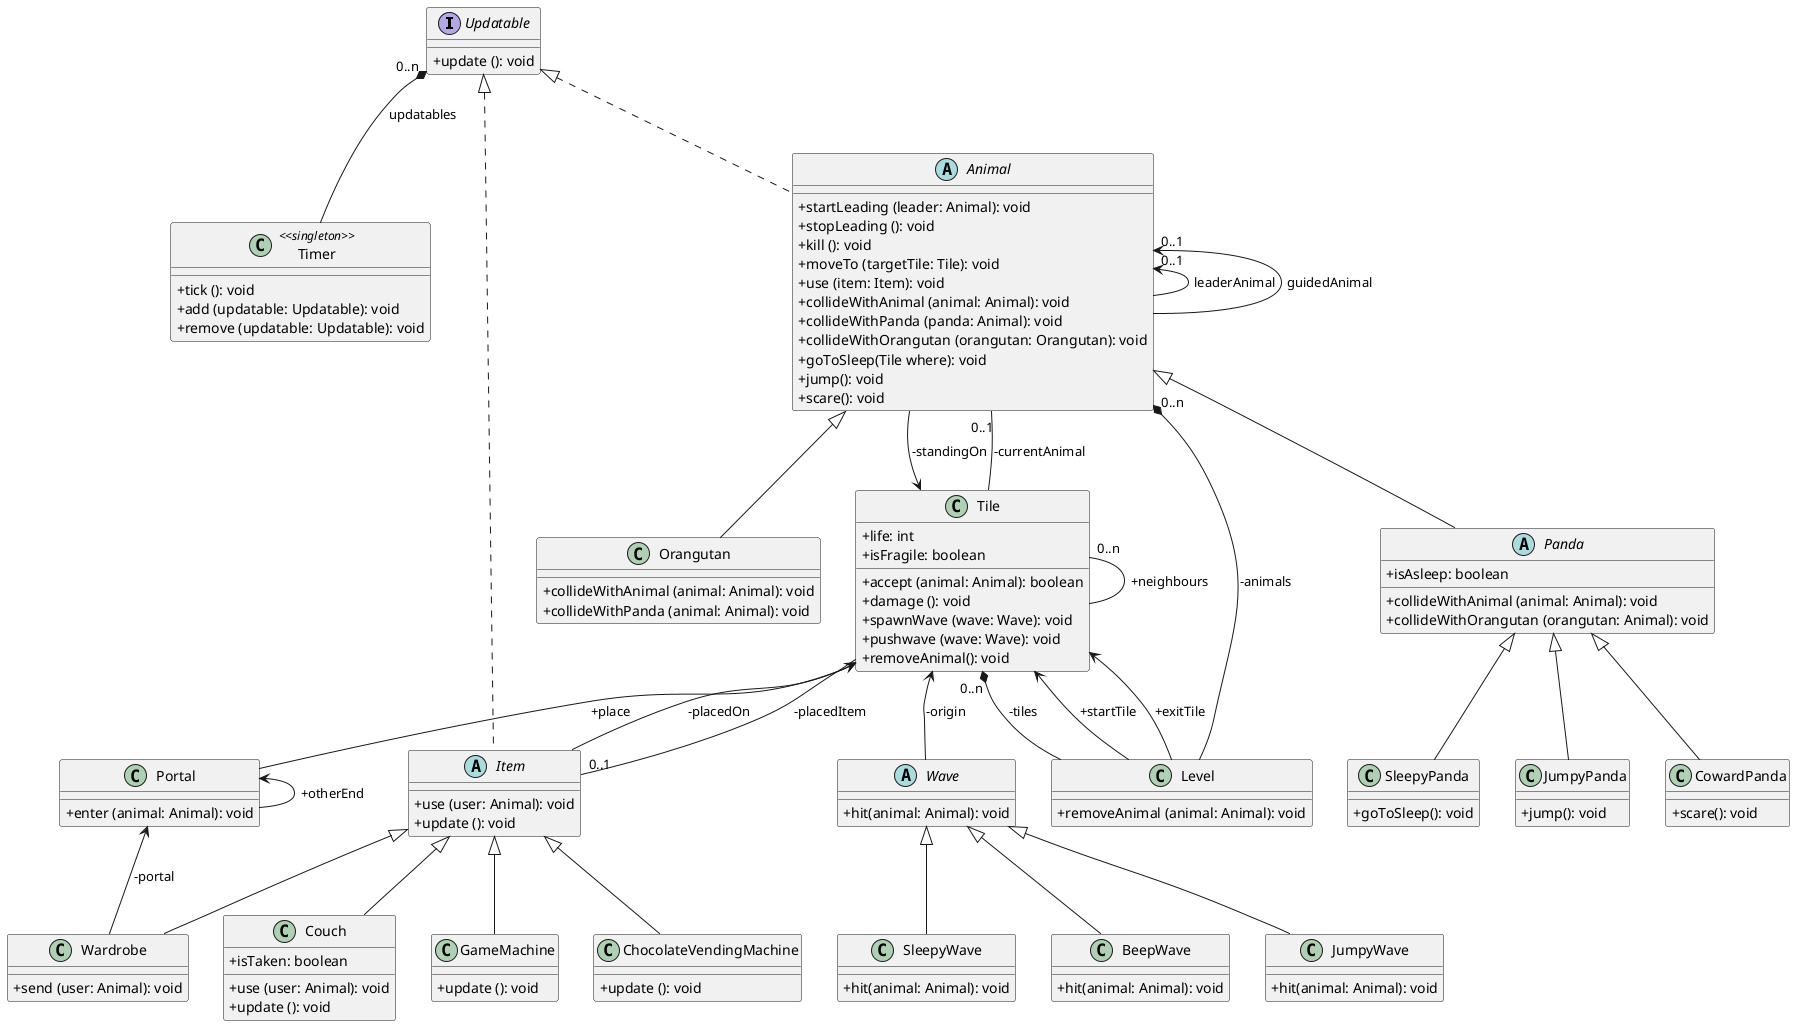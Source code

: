 @startuml

skinparam classAttributeIconSize 0
skinparam guillemet false

' ==========
' Interfaces
' ==========

interface Updatable {
    +update (): void
}

' =======
' Classes
' =======

class Timer <<singleton>> {
    +tick (): void
    +add (updatable: Updatable): void
    +remove (updatable: Updatable): void
}

class Level {
    +removeAnimal (animal: Animal): void
}

class Tile {
    +life: int
    +isFragile: boolean
    +accept (animal: Animal): boolean
    +damage (): void
    +spawnWave (wave: Wave): void
    +pushwave (wave: Wave): void
    +removeAnimal(): void
}

abstract class Animal {
    +startLeading (leader: Animal): void
    +stopLeading (): void
    +kill (): void
    +moveTo (targetTile: Tile): void
    +use (item: Item): void
    +collideWithAnimal (animal: Animal): void
    +collideWithPanda (panda: Animal): void
    +collideWithOrangutan (orangutan: Orangutan): void
    +goToSleep(Tile where): void
    +jump(): void
    +scare(): void
}

abstract class Item {
    +use (user: Animal): void
    +update (): void
}

abstract class Panda {
    +isAsleep: boolean
    +collideWithAnimal (animal: Animal): void
    +collideWithOrangutan (orangutan: Animal): void
}

class SleepyPanda {
    +goToSleep(): void
}

class JumpyPanda {
    +jump(): void
}

class CowardPanda {
    +scare(): void
}

class Orangutan {
    +collideWithAnimal (animal: Animal): void
    +collideWithPanda (animal: Animal): void
}

class Couch {
    +isTaken: boolean
    +use (user: Animal): void
    +update (): void
}

class GameMachine {
    +update (): void
}

class ChocolateVendingMachine {
    +update (): void
}

class Wardrobe {
    +send (user: Animal): void
}

class Portal {
    +enter (animal: Animal): void
}

abstract class Wave {
    +hit(animal: Animal): void
}

class SleepyWave{
    +hit(animal: Animal): void
}

class BeepWave{
    +hit(animal: Animal): void
}

class JumpyWave{
    +hit(animal: Animal): void
}
' ===========
' Inheritance
' ===========

Updatable <|.. Animal
Updatable <|.. Item

Animal <|-- Panda
Panda<|-- SleepyPanda
Panda<|-- JumpyPanda
Panda<|-- CowardPanda
Animal <|-- Orangutan

Item <|-- Couch
Item <|-- GameMachine
Item <|-- ChocolateVendingMachine
Item <|-- Wardrobe

Wave<|-- JumpyWave
Wave<|-- SleepyWave
Wave<|-- BeepWave

' ============
' Compositions
' ============

Updatable "0..n" *-- Timer : updatables
Tile "0..n" *-- Level : -tiles
Animal "0..n" *-- Level : -animals

' ============
' Associations
' ============

Tile "0..n" -- Tile : +neighbours

Tile <-- Animal : -standingOn
Animal "0..1" -- Tile : -currentAnimal

Animal "0..1" <-- Animal : leaderAnimal
Animal "0..1" <-- Animal : guidedAnimal

Tile <-- Item : -placedOn
Item "0..1" -- Tile : -placedItem

Tile <-- Wave : -origin

Portal <-- Portal : +otherEnd
Tile <-- Portal : +place

Portal <-- Wardrobe : -portal


Tile <-- Level : +startTile
Tile <-- Level : +exitTile

@enduml